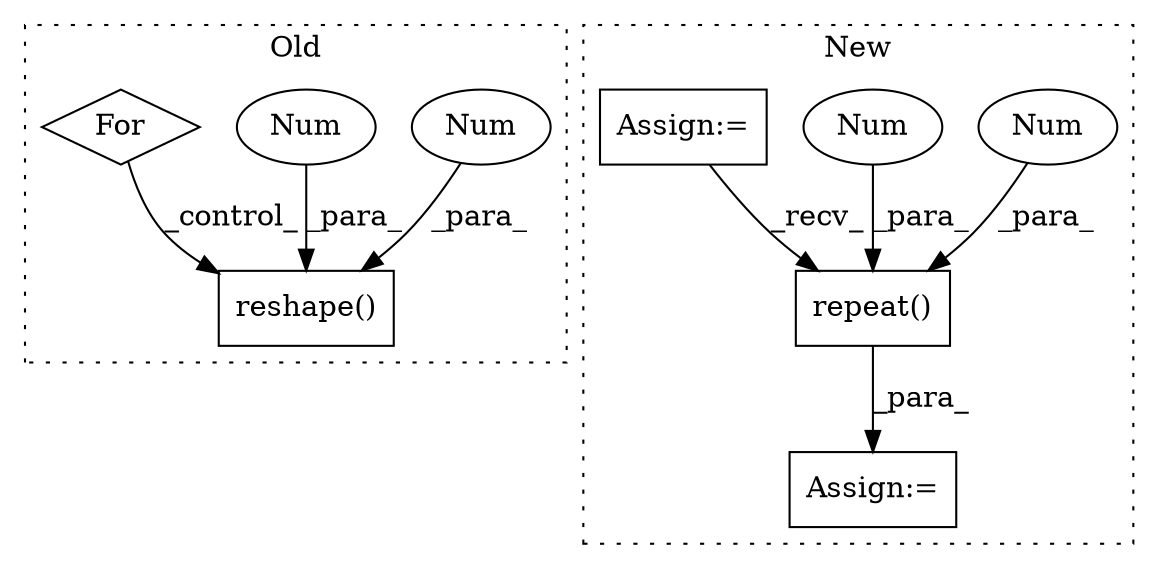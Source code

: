 digraph G {
subgraph cluster0 {
1 [label="reshape()" a="75" s="3585,3623" l="33,1" shape="box"];
4 [label="Num" a="76" s="3618" l="1" shape="ellipse"];
7 [label="Num" a="76" s="3621" l="2" shape="ellipse"];
9 [label="For" a="107" s="3367,3397" l="4,14" shape="diamond"];
label = "Old";
style="dotted";
}
subgraph cluster1 {
2 [label="repeat()" a="75" s="3340,3385" l="23,1" shape="box"];
3 [label="Assign:=" a="68" s="3591" l="3" shape="box"];
5 [label="Num" a="76" s="3366" l="1" shape="ellipse"];
6 [label="Num" a="76" s="3363" l="1" shape="ellipse"];
8 [label="Assign:=" a="68" s="3199" l="3" shape="box"];
label = "New";
style="dotted";
}
2 -> 3 [label="_para_"];
4 -> 1 [label="_para_"];
5 -> 2 [label="_para_"];
6 -> 2 [label="_para_"];
7 -> 1 [label="_para_"];
8 -> 2 [label="_recv_"];
9 -> 1 [label="_control_"];
}